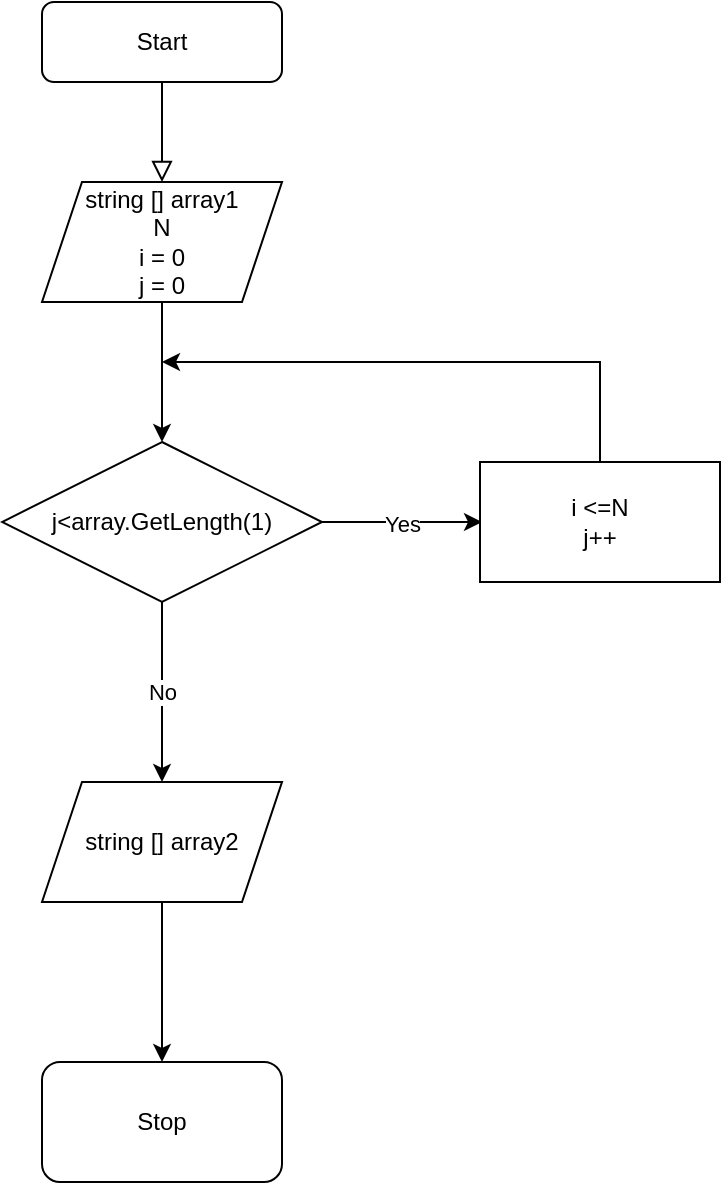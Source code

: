 <mxfile version="19.0.3" type="device"><diagram id="C5RBs43oDa-KdzZeNtuy" name="Page-1"><mxGraphModel dx="1108" dy="553" grid="1" gridSize="10" guides="1" tooltips="1" connect="1" arrows="1" fold="1" page="1" pageScale="1" pageWidth="827" pageHeight="1169" math="0" shadow="0"><root><mxCell id="WIyWlLk6GJQsqaUBKTNV-0"/><mxCell id="WIyWlLk6GJQsqaUBKTNV-1" parent="WIyWlLk6GJQsqaUBKTNV-0"/><mxCell id="WIyWlLk6GJQsqaUBKTNV-2" value="" style="rounded=0;html=1;jettySize=auto;orthogonalLoop=1;fontSize=11;endArrow=block;endFill=0;endSize=8;strokeWidth=1;shadow=0;labelBackgroundColor=none;edgeStyle=orthogonalEdgeStyle;" parent="WIyWlLk6GJQsqaUBKTNV-1" source="WIyWlLk6GJQsqaUBKTNV-3" edge="1"><mxGeometry relative="1" as="geometry"><mxPoint x="220" y="170" as="targetPoint"/></mxGeometry></mxCell><mxCell id="WIyWlLk6GJQsqaUBKTNV-3" value="Start" style="rounded=1;whiteSpace=wrap;html=1;fontSize=12;glass=0;strokeWidth=1;shadow=0;" parent="WIyWlLk6GJQsqaUBKTNV-1" vertex="1"><mxGeometry x="160" y="80" width="120" height="40" as="geometry"/></mxCell><mxCell id="7tSLhKyFesmx4jhKR_Ts-2" value="" style="edgeStyle=orthogonalEdgeStyle;rounded=0;orthogonalLoop=1;jettySize=auto;html=1;" edge="1" parent="WIyWlLk6GJQsqaUBKTNV-1" source="7tSLhKyFesmx4jhKR_Ts-0"><mxGeometry relative="1" as="geometry"><mxPoint x="220" y="300" as="targetPoint"/></mxGeometry></mxCell><mxCell id="7tSLhKyFesmx4jhKR_Ts-0" value="string [] array1&lt;br&gt;N&lt;br&gt;i = 0&lt;br&gt;j = 0" style="shape=parallelogram;perimeter=parallelogramPerimeter;whiteSpace=wrap;html=1;fixedSize=1;" vertex="1" parent="WIyWlLk6GJQsqaUBKTNV-1"><mxGeometry x="160" y="170" width="120" height="60" as="geometry"/></mxCell><mxCell id="7tSLhKyFesmx4jhKR_Ts-5" value="No" style="edgeStyle=orthogonalEdgeStyle;rounded=0;orthogonalLoop=1;jettySize=auto;html=1;" edge="1" parent="WIyWlLk6GJQsqaUBKTNV-1" source="7tSLhKyFesmx4jhKR_Ts-3" target="7tSLhKyFesmx4jhKR_Ts-4"><mxGeometry relative="1" as="geometry"/></mxCell><mxCell id="7tSLhKyFesmx4jhKR_Ts-9" value="Yes" style="edgeStyle=orthogonalEdgeStyle;rounded=0;orthogonalLoop=1;jettySize=auto;html=1;" edge="1" parent="WIyWlLk6GJQsqaUBKTNV-1" source="7tSLhKyFesmx4jhKR_Ts-3"><mxGeometry relative="1" as="geometry"><mxPoint x="380" y="340" as="targetPoint"/></mxGeometry></mxCell><mxCell id="7tSLhKyFesmx4jhKR_Ts-3" value="j&amp;lt;array.GetLength(1)" style="rhombus;whiteSpace=wrap;html=1;" vertex="1" parent="WIyWlLk6GJQsqaUBKTNV-1"><mxGeometry x="140" y="300" width="160" height="80" as="geometry"/></mxCell><mxCell id="7tSLhKyFesmx4jhKR_Ts-7" value="" style="edgeStyle=orthogonalEdgeStyle;rounded=0;orthogonalLoop=1;jettySize=auto;html=1;" edge="1" parent="WIyWlLk6GJQsqaUBKTNV-1" source="7tSLhKyFesmx4jhKR_Ts-4" target="7tSLhKyFesmx4jhKR_Ts-6"><mxGeometry relative="1" as="geometry"/></mxCell><mxCell id="7tSLhKyFesmx4jhKR_Ts-4" value="&lt;span style=&quot;&quot;&gt;string [] array2&lt;/span&gt;" style="shape=parallelogram;perimeter=parallelogramPerimeter;whiteSpace=wrap;html=1;fixedSize=1;" vertex="1" parent="WIyWlLk6GJQsqaUBKTNV-1"><mxGeometry x="160" y="470" width="120" height="60" as="geometry"/></mxCell><mxCell id="7tSLhKyFesmx4jhKR_Ts-6" value="Stop" style="rounded=1;whiteSpace=wrap;html=1;" vertex="1" parent="WIyWlLk6GJQsqaUBKTNV-1"><mxGeometry x="160" y="610" width="120" height="60" as="geometry"/></mxCell><mxCell id="7tSLhKyFesmx4jhKR_Ts-13" style="edgeStyle=orthogonalEdgeStyle;rounded=0;orthogonalLoop=1;jettySize=auto;html=1;" edge="1" parent="WIyWlLk6GJQsqaUBKTNV-1" source="7tSLhKyFesmx4jhKR_Ts-10"><mxGeometry relative="1" as="geometry"><mxPoint x="220" y="260" as="targetPoint"/><Array as="points"><mxPoint x="439" y="260"/></Array></mxGeometry></mxCell><mxCell id="7tSLhKyFesmx4jhKR_Ts-10" value="i &amp;lt;=N&lt;br&gt;j++" style="whiteSpace=wrap;html=1;" vertex="1" parent="WIyWlLk6GJQsqaUBKTNV-1"><mxGeometry x="379" y="310" width="120" height="60" as="geometry"/></mxCell></root></mxGraphModel></diagram></mxfile>